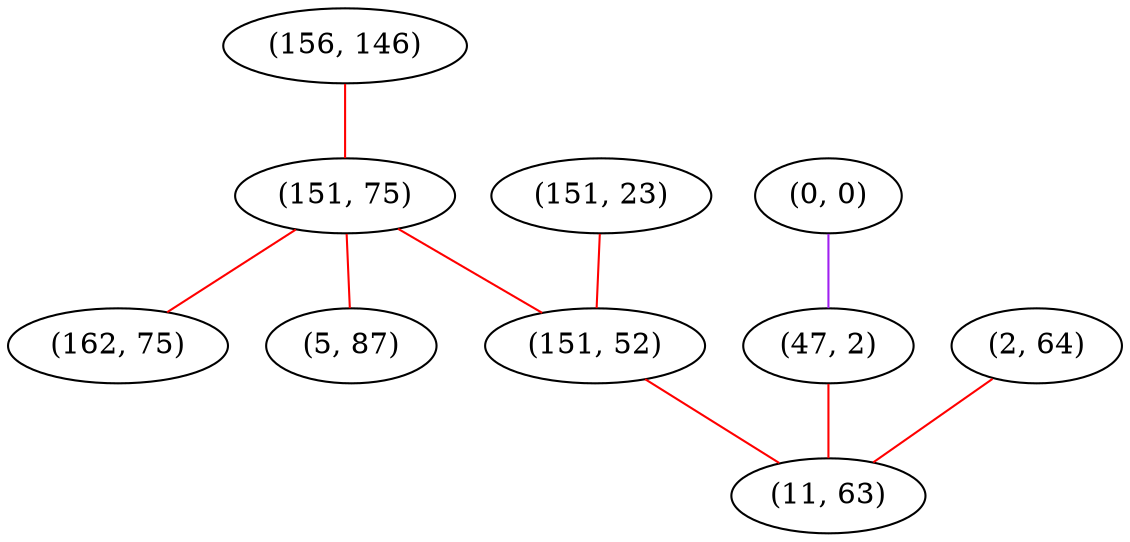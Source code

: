 graph "" {
"(156, 146)";
"(0, 0)";
"(47, 2)";
"(151, 75)";
"(162, 75)";
"(151, 23)";
"(151, 52)";
"(2, 64)";
"(11, 63)";
"(5, 87)";
"(156, 146)" -- "(151, 75)"  [color=red, key=0, weight=1];
"(0, 0)" -- "(47, 2)"  [color=purple, key=0, weight=4];
"(47, 2)" -- "(11, 63)"  [color=red, key=0, weight=1];
"(151, 75)" -- "(151, 52)"  [color=red, key=0, weight=1];
"(151, 75)" -- "(5, 87)"  [color=red, key=0, weight=1];
"(151, 75)" -- "(162, 75)"  [color=red, key=0, weight=1];
"(151, 23)" -- "(151, 52)"  [color=red, key=0, weight=1];
"(151, 52)" -- "(11, 63)"  [color=red, key=0, weight=1];
"(2, 64)" -- "(11, 63)"  [color=red, key=0, weight=1];
}
